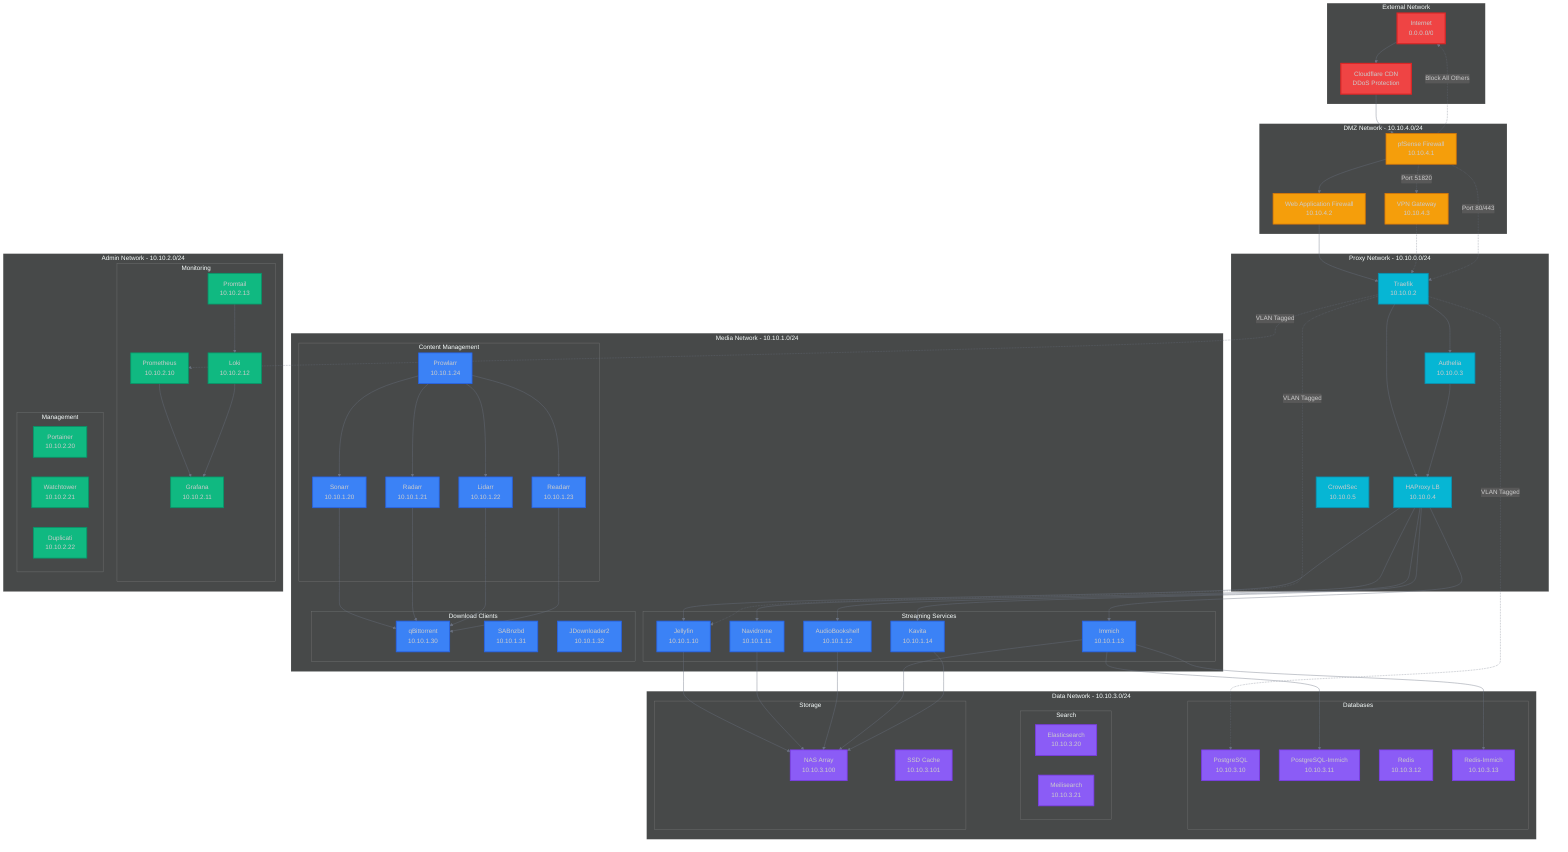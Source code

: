 %%{init: {'theme':'dark', 'themeVariables': { 'primaryColor': '#1f2937', 'primaryTextColor': '#fff', 'primaryBorderColor': '#374151', 'lineColor': '#6b7280', 'secondaryColor': '#374151', 'tertiaryColor': '#1f2937'}}}%%

graph TB
    subgraph "External Network"
        INET[Internet<br/>0.0.0.0/0]
        CDN[Cloudflare CDN<br/>DDoS Protection]
    end
    
    subgraph "DMZ Network - 10.10.4.0/24"
        FW[pfSense Firewall<br/>10.10.4.1]
        WAF[Web Application Firewall<br/>10.10.4.2]
        VPN_GW[VPN Gateway<br/>10.10.4.3]
    end
    
    subgraph "Proxy Network - 10.10.0.0/24"
        TRAEFIK[Traefik<br/>10.10.0.2]
        AUTHELIA[Authelia<br/>10.10.0.3]
        HAPROXY[HAProxy LB<br/>10.10.0.4]
        CROWDSEC[CrowdSec<br/>10.10.0.5]
    end
    
    subgraph "Media Network - 10.10.1.0/24"
        subgraph "Streaming Services"
            JELLYFIN[Jellyfin<br/>10.10.1.10]
            NAVIDROME[Navidrome<br/>10.10.1.11]
            AUDIOBOOKSHELF[AudioBookshelf<br/>10.10.1.12]
            IMMICH[Immich<br/>10.10.1.13]
            KAVITA[Kavita<br/>10.10.1.14]
        end
        
        subgraph "Content Management"
            SONARR[Sonarr<br/>10.10.1.20]
            RADARR[Radarr<br/>10.10.1.21]
            LIDARR[Lidarr<br/>10.10.1.22]
            READARR[Readarr<br/>10.10.1.23]
            PROWLARR[Prowlarr<br/>10.10.1.24]
        end
        
        subgraph "Download Clients"
            QBITTORRENT[qBittorrent<br/>10.10.1.30]
            SABNZBD[SABnzbd<br/>10.10.1.31]
            JDOWNLOADER[JDownloader2<br/>10.10.1.32]
        end
    end
    
    subgraph "Admin Network - 10.10.2.0/24"
        subgraph "Monitoring"
            PROMETHEUS[Prometheus<br/>10.10.2.10]
            GRAFANA[Grafana<br/>10.10.2.11]
            LOKI[Loki<br/>10.10.2.12]
            PROMTAIL[Promtail<br/>10.10.2.13]
        end
        
        subgraph "Management"
            PORTAINER[Portainer<br/>10.10.2.20]
            WATCHTOWER[Watchtower<br/>10.10.2.21]
            DUPLICATI[Duplicati<br/>10.10.2.22]
        end
    end
    
    subgraph "Data Network - 10.10.3.0/24"
        subgraph "Databases"
            POSTGRES[PostgreSQL<br/>10.10.3.10]
            POSTGRES_IMMICH[PostgreSQL-Immich<br/>10.10.3.11]
            REDIS[Redis<br/>10.10.3.12]
            REDIS_IMMICH[Redis-Immich<br/>10.10.3.13]
        end
        
        subgraph "Search"
            ELASTICSEARCH[Elasticsearch<br/>10.10.3.20]
            MEILISEARCH[Meilisearch<br/>10.10.3.21]
        end
        
        subgraph "Storage"
            NAS[NAS Array<br/>10.10.3.100]
            CACHE[SSD Cache<br/>10.10.3.101]
        end
    end
    
    %% Network Connections
    INET --> CDN
    CDN --> FW
    FW --> WAF
    WAF --> TRAEFIK
    
    VPN_GW -.-> TRAEFIK
    
    TRAEFIK --> AUTHELIA
    TRAEFIK --> HAPROXY
    AUTHELIA --> HAPROXY
    
    HAPROXY --> JELLYFIN
    HAPROXY --> NAVIDROME
    HAPROXY --> AUDIOBOOKSHELF
    HAPROXY --> IMMICH
    HAPROXY --> KAVITA
    
    SONARR --> QBITTORRENT
    RADARR --> QBITTORRENT
    LIDARR --> QBITTORRENT
    READARR --> QBITTORRENT
    
    PROWLARR --> SONARR
    PROWLARR --> RADARR
    PROWLARR --> LIDARR
    PROWLARR --> READARR
    
    JELLYFIN --> NAS
    NAVIDROME --> NAS
    AUDIOBOOKSHELF --> NAS
    IMMICH --> NAS
    KAVITA --> NAS
    
    IMMICH --> POSTGRES_IMMICH
    IMMICH --> REDIS_IMMICH
    
    PROMETHEUS --> GRAFANA
    LOKI --> GRAFANA
    PROMTAIL --> LOKI
    
    %% Firewall Rules
    FW -.->|Port 80/443| TRAEFIK
    FW -.->|Port 51820| VPN_GW
    FW -.->|Block All Others| INET
    
    %% Network Segmentation
    TRAEFIK -.->|VLAN Tagged| JELLYFIN
    TRAEFIK -.->|VLAN Tagged| PROMETHEUS
    TRAEFIK -.->|VLAN Tagged| POSTGRES
    
    %% Styling
    classDef external fill:#ef4444,stroke:#dc2626,stroke-width:3px
    classDef dmz fill:#f59e0b,stroke:#d97706,stroke-width:2px
    classDef proxy fill:#06b6d4,stroke:#0891b2,stroke-width:2px
    classDef media fill:#3b82f6,stroke:#2563eb,stroke-width:2px
    classDef admin fill:#10b981,stroke:#059669,stroke-width:2px
    classDef data fill:#8b5cf6,stroke:#7c3aed,stroke-width:2px
    
    class INET,CDN external
    class FW,WAF,VPN_GW dmz
    class TRAEFIK,AUTHELIA,HAPROXY,CROWDSEC proxy
    class JELLYFIN,NAVIDROME,AUDIOBOOKSHELF,IMMICH,KAVITA,SONARR,RADARR,LIDARR,READARR,PROWLARR,QBITTORRENT,SABNZBD,JDOWNLOADER media
    class PROMETHEUS,GRAFANA,LOKI,PROMTAIL,PORTAINER,WATCHTOWER,DUPLICATI admin
    class POSTGRES,POSTGRES_IMMICH,REDIS,REDIS_IMMICH,ELASTICSEARCH,MEILISEARCH,NAS,CACHE data